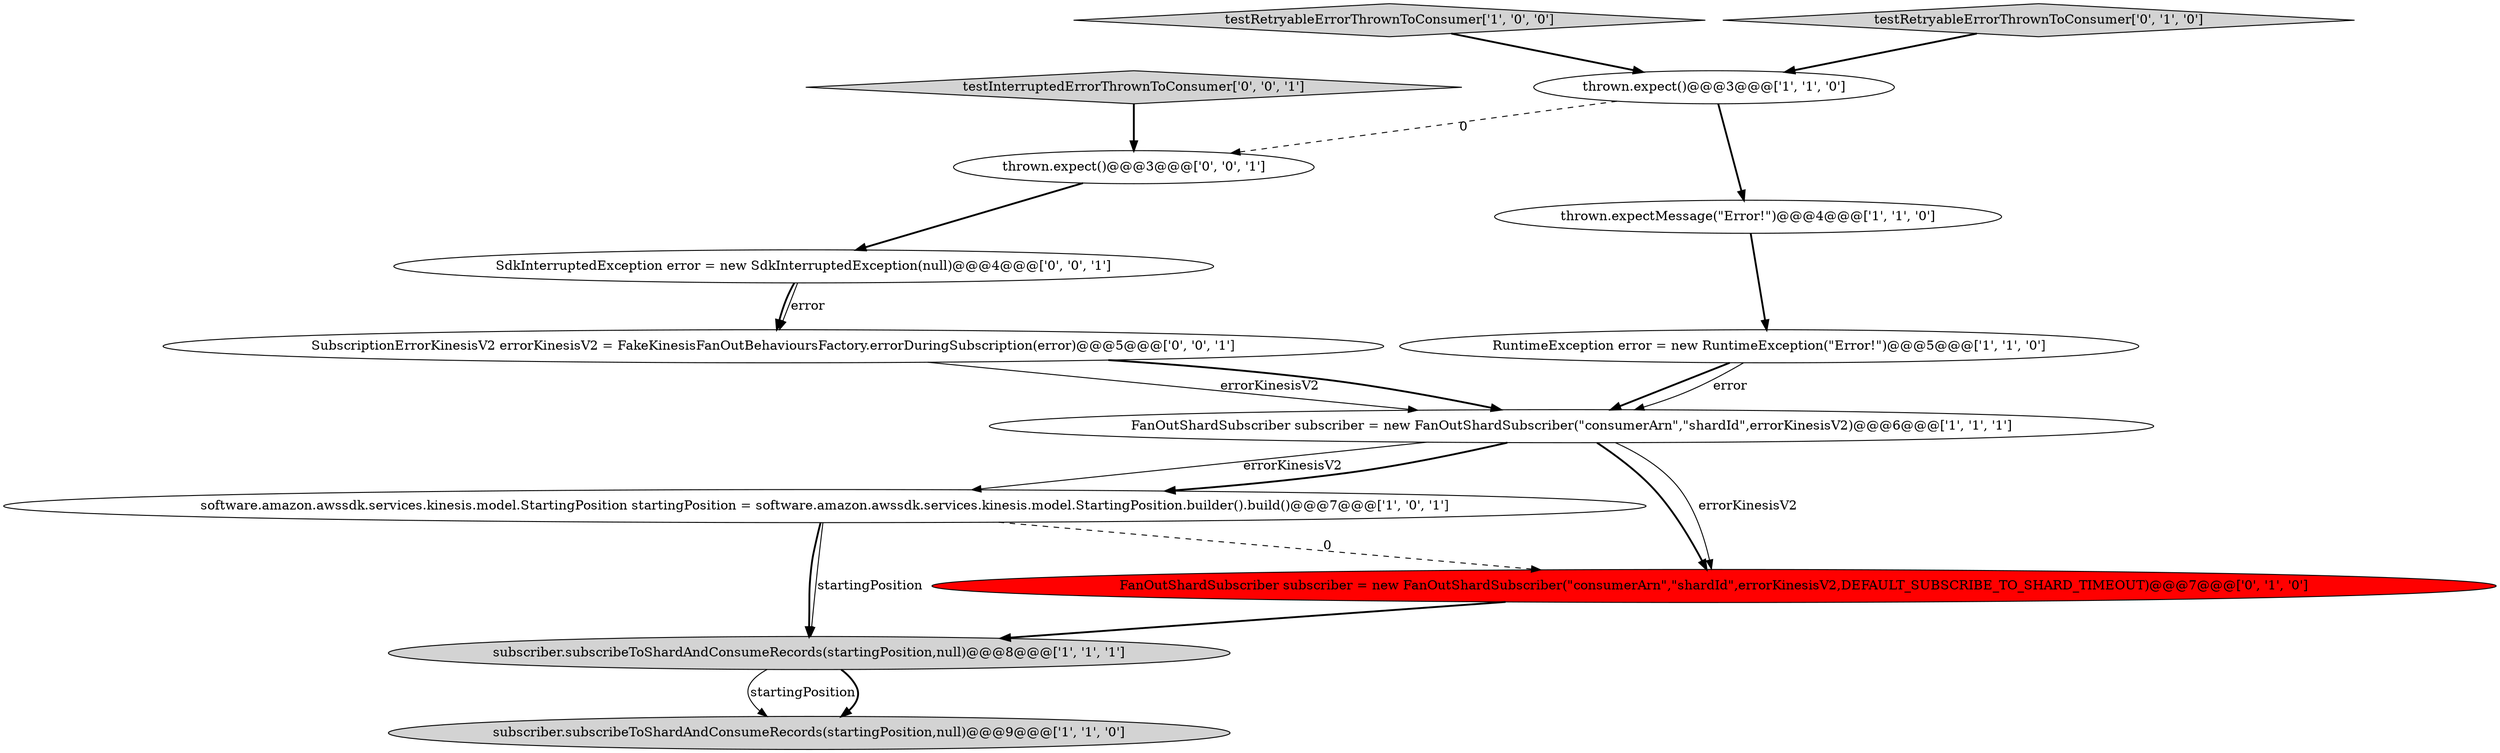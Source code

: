 digraph {
4 [style = filled, label = "thrown.expectMessage(\"Error!\")@@@4@@@['1', '1', '0']", fillcolor = white, shape = ellipse image = "AAA0AAABBB1BBB"];
5 [style = filled, label = "software.amazon.awssdk.services.kinesis.model.StartingPosition startingPosition = software.amazon.awssdk.services.kinesis.model.StartingPosition.builder().build()@@@7@@@['1', '0', '1']", fillcolor = white, shape = ellipse image = "AAA0AAABBB1BBB"];
11 [style = filled, label = "SdkInterruptedException error = new SdkInterruptedException(null)@@@4@@@['0', '0', '1']", fillcolor = white, shape = ellipse image = "AAA0AAABBB3BBB"];
9 [style = filled, label = "FanOutShardSubscriber subscriber = new FanOutShardSubscriber(\"consumerArn\",\"shardId\",errorKinesisV2,DEFAULT_SUBSCRIBE_TO_SHARD_TIMEOUT)@@@7@@@['0', '1', '0']", fillcolor = red, shape = ellipse image = "AAA1AAABBB2BBB"];
6 [style = filled, label = "subscriber.subscribeToShardAndConsumeRecords(startingPosition,null)@@@9@@@['1', '1', '0']", fillcolor = lightgray, shape = ellipse image = "AAA0AAABBB1BBB"];
12 [style = filled, label = "thrown.expect()@@@3@@@['0', '0', '1']", fillcolor = white, shape = ellipse image = "AAA0AAABBB3BBB"];
0 [style = filled, label = "testRetryableErrorThrownToConsumer['1', '0', '0']", fillcolor = lightgray, shape = diamond image = "AAA0AAABBB1BBB"];
10 [style = filled, label = "testInterruptedErrorThrownToConsumer['0', '0', '1']", fillcolor = lightgray, shape = diamond image = "AAA0AAABBB3BBB"];
13 [style = filled, label = "SubscriptionErrorKinesisV2 errorKinesisV2 = FakeKinesisFanOutBehavioursFactory.errorDuringSubscription(error)@@@5@@@['0', '0', '1']", fillcolor = white, shape = ellipse image = "AAA0AAABBB3BBB"];
7 [style = filled, label = "thrown.expect()@@@3@@@['1', '1', '0']", fillcolor = white, shape = ellipse image = "AAA0AAABBB1BBB"];
8 [style = filled, label = "testRetryableErrorThrownToConsumer['0', '1', '0']", fillcolor = lightgray, shape = diamond image = "AAA0AAABBB2BBB"];
2 [style = filled, label = "FanOutShardSubscriber subscriber = new FanOutShardSubscriber(\"consumerArn\",\"shardId\",errorKinesisV2)@@@6@@@['1', '1', '1']", fillcolor = white, shape = ellipse image = "AAA0AAABBB1BBB"];
1 [style = filled, label = "subscriber.subscribeToShardAndConsumeRecords(startingPosition,null)@@@8@@@['1', '1', '1']", fillcolor = lightgray, shape = ellipse image = "AAA0AAABBB1BBB"];
3 [style = filled, label = "RuntimeException error = new RuntimeException(\"Error!\")@@@5@@@['1', '1', '0']", fillcolor = white, shape = ellipse image = "AAA0AAABBB1BBB"];
4->3 [style = bold, label=""];
5->1 [style = solid, label="startingPosition"];
12->11 [style = bold, label=""];
5->9 [style = dashed, label="0"];
7->4 [style = bold, label=""];
2->9 [style = bold, label=""];
1->6 [style = solid, label="startingPosition"];
13->2 [style = solid, label="errorKinesisV2"];
11->13 [style = solid, label="error"];
8->7 [style = bold, label=""];
0->7 [style = bold, label=""];
5->1 [style = bold, label=""];
1->6 [style = bold, label=""];
3->2 [style = bold, label=""];
10->12 [style = bold, label=""];
11->13 [style = bold, label=""];
7->12 [style = dashed, label="0"];
2->9 [style = solid, label="errorKinesisV2"];
9->1 [style = bold, label=""];
2->5 [style = solid, label="errorKinesisV2"];
2->5 [style = bold, label=""];
13->2 [style = bold, label=""];
3->2 [style = solid, label="error"];
}
